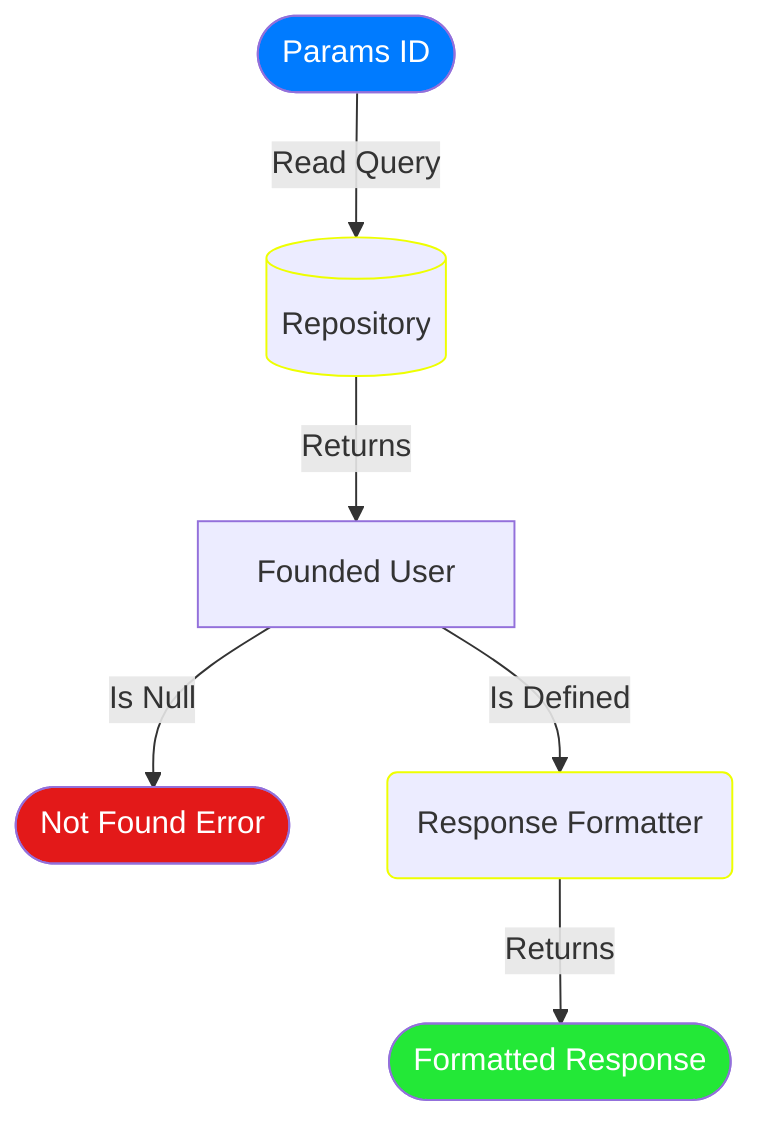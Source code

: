 flowchart TD
    classDef input fill:#007bff,color:#fff
    classDef output fill:#23e837,color:#fff
    classDef error fill:#e31919,color:#fff

    classDef dependence stroke:#eeff00

    id([Params ID])
    query[(Repository)]
    found[Founded User]
    nfError([Not Found Error])
    resMap(Response Formatter)
    resDTO([Formatted Response])

    class id input
    class resDTO output
    class nfError error

    class query dependence
    class resMap dependence

    id -- Read Query --> query
    query -- Returns --> found
    found -- Is Defined --> resMap
    found -- Is Null --> nfError
    resMap -- Returns --> resDTO